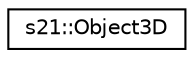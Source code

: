 digraph "Graphical Class Hierarchy"
{
 // LATEX_PDF_SIZE
  edge [fontname="Helvetica",fontsize="10",labelfontname="Helvetica",labelfontsize="10"];
  node [fontname="Helvetica",fontsize="10",shape=record];
  rankdir="LR";
  Node0 [label="s21::Object3D",height=0.2,width=0.4,color="black", fillcolor="white", style="filled",URL="$d6/d4f/classs21_1_1Object3D.html",tooltip="The Object3D class represents a 3D object and provides methods for manipulating it."];
}
